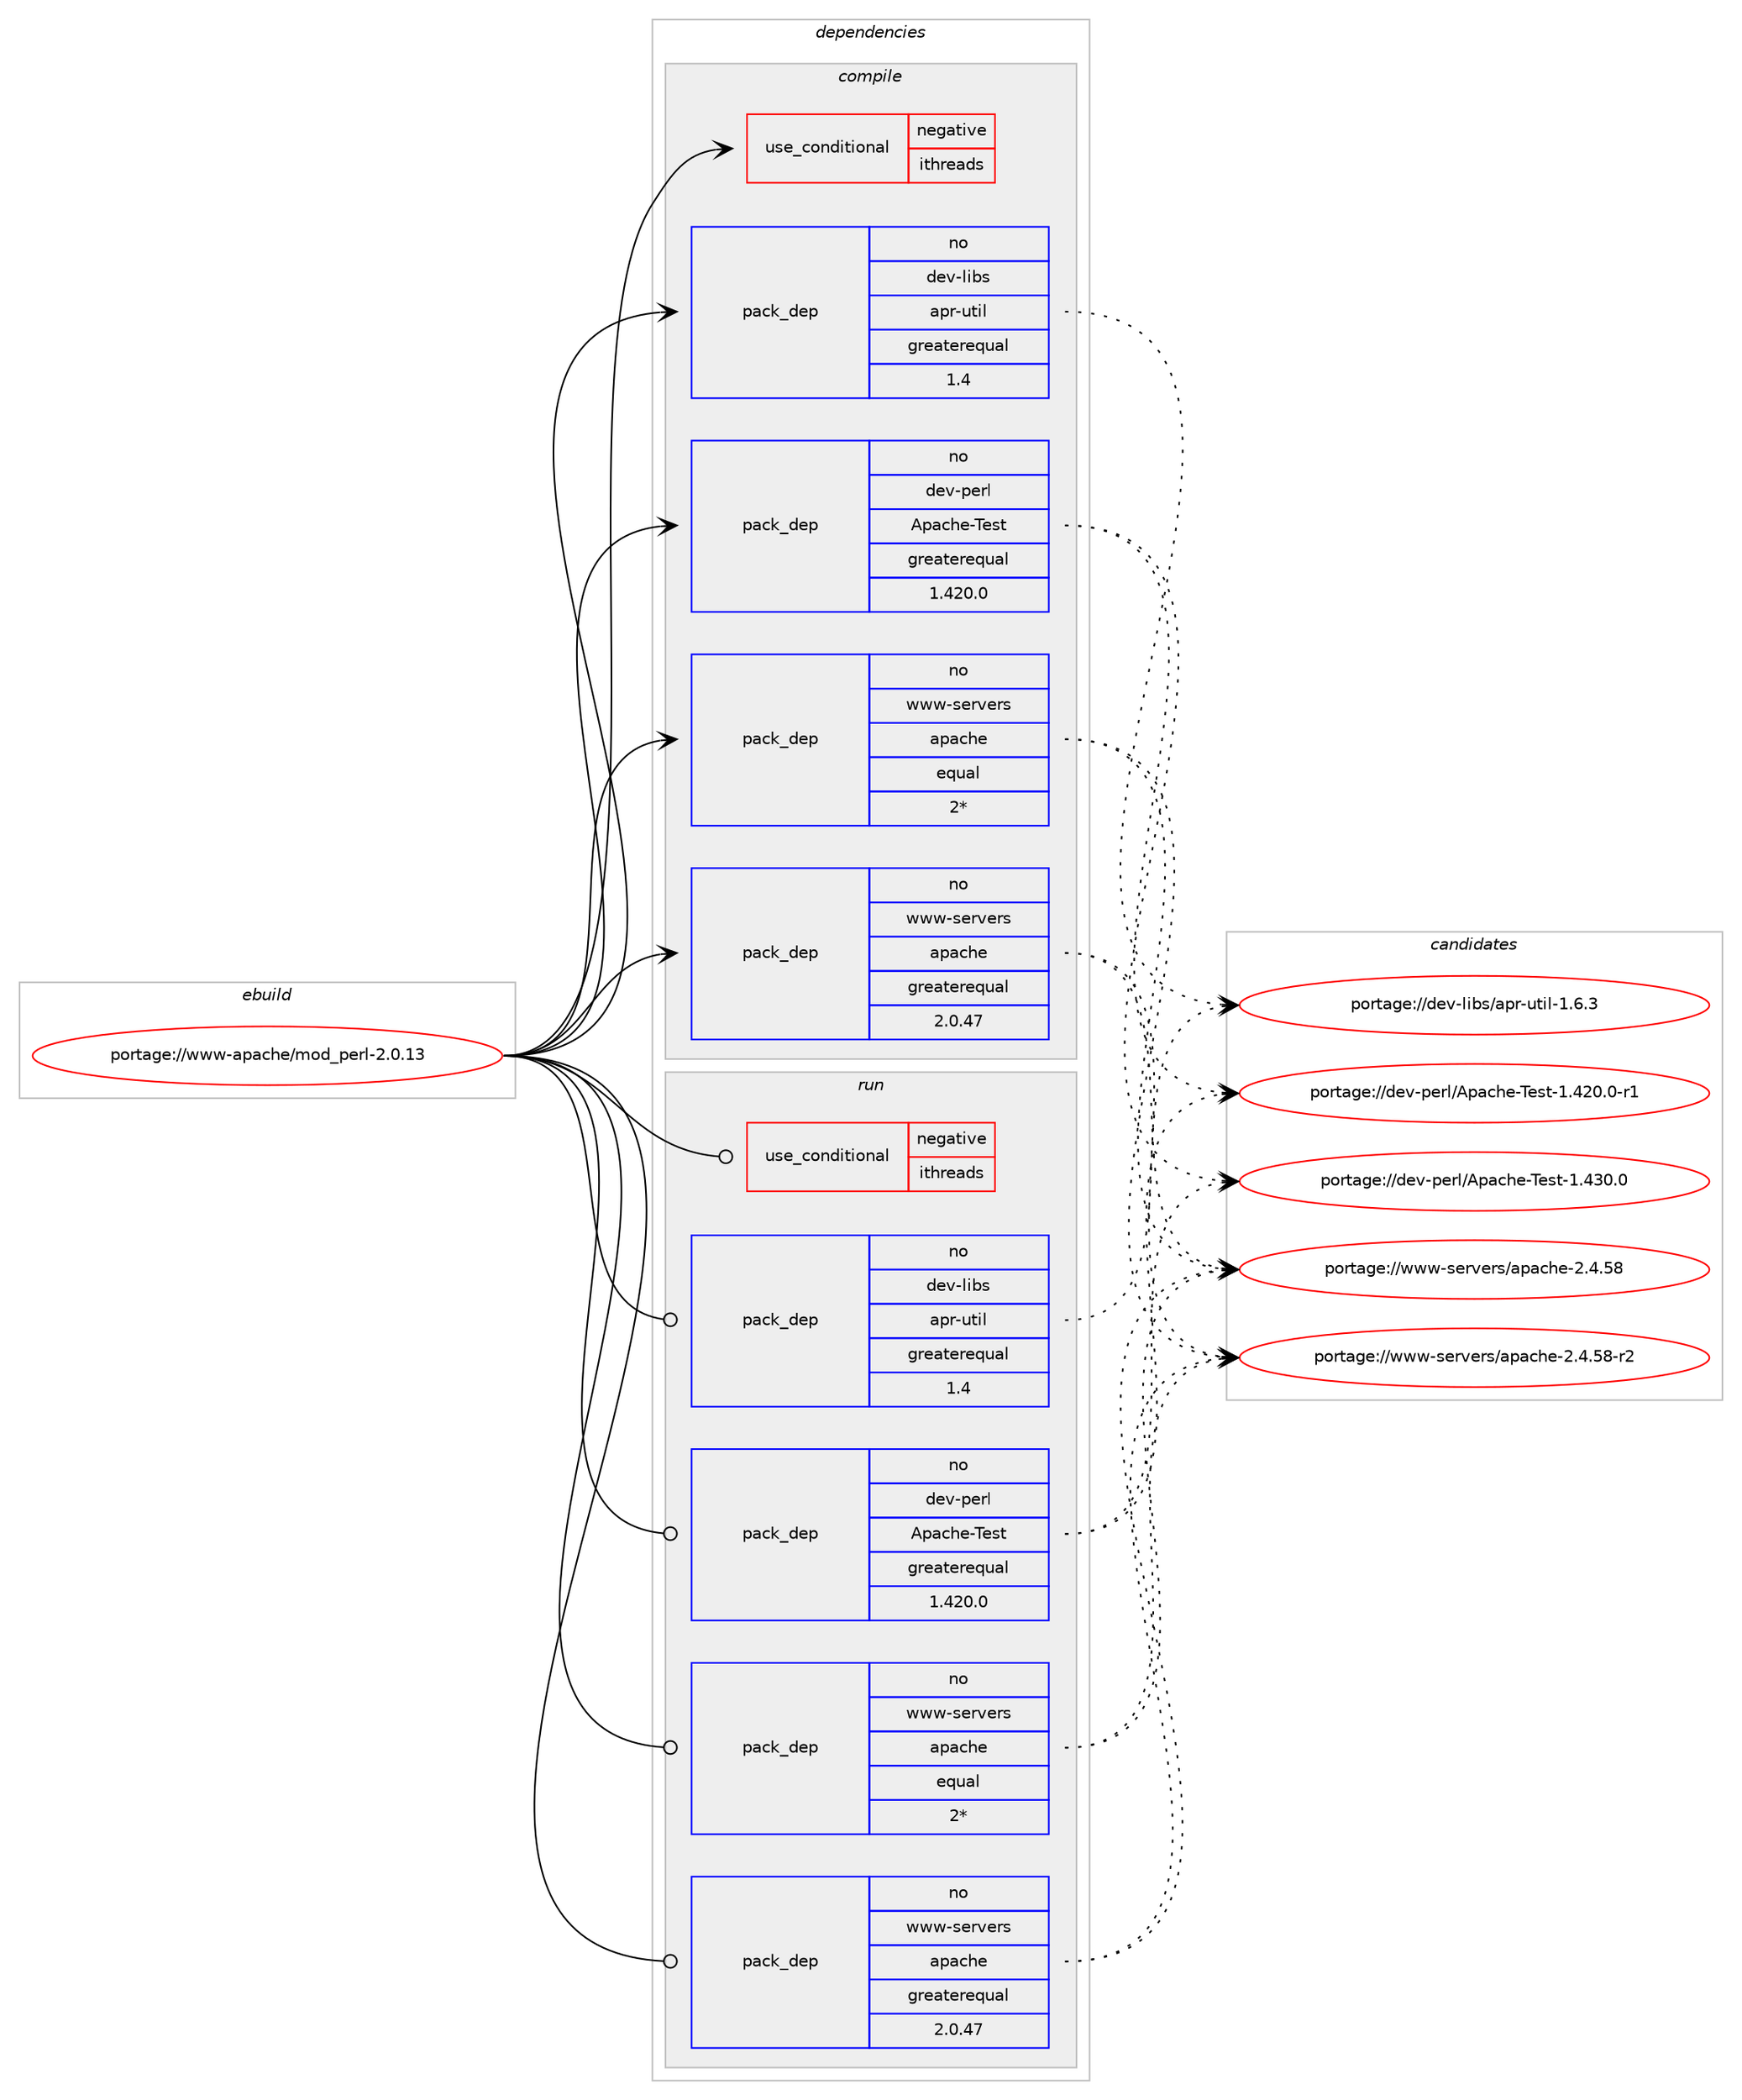 digraph prolog {

# *************
# Graph options
# *************

newrank=true;
concentrate=true;
compound=true;
graph [rankdir=LR,fontname=Helvetica,fontsize=10,ranksep=1.5];#, ranksep=2.5, nodesep=0.2];
edge  [arrowhead=vee];
node  [fontname=Helvetica,fontsize=10];

# **********
# The ebuild
# **********

subgraph cluster_leftcol {
color=gray;
rank=same;
label=<<i>ebuild</i>>;
id [label="portage://www-apache/mod_perl-2.0.13", color=red, width=4, href="../www-apache/mod_perl-2.0.13.svg"];
}

# ****************
# The dependencies
# ****************

subgraph cluster_midcol {
color=gray;
label=<<i>dependencies</i>>;
subgraph cluster_compile {
fillcolor="#eeeeee";
style=filled;
label=<<i>compile</i>>;
subgraph cond16302 {
dependency24644 [label=<<TABLE BORDER="0" CELLBORDER="1" CELLSPACING="0" CELLPADDING="4"><TR><TD ROWSPAN="3" CELLPADDING="10">use_conditional</TD></TR><TR><TD>negative</TD></TR><TR><TD>ithreads</TD></TR></TABLE>>, shape=none, color=red];
# *** BEGIN UNKNOWN DEPENDENCY TYPE (TODO) ***
# dependency24644 -> package_dependency(portage://www-apache/mod_perl-2.0.13,install,no,www-servers,apache,none,[,,],[],[use(disable(apache2_mpms_event),none),use(disable(apache2_mpms_worker),none),use(enable(apache2_mpms_prefork),none)])
# *** END UNKNOWN DEPENDENCY TYPE (TODO) ***

}
id:e -> dependency24644:w [weight=20,style="solid",arrowhead="vee"];
# *** BEGIN UNKNOWN DEPENDENCY TYPE (TODO) ***
# id -> package_dependency(portage://www-apache/mod_perl-2.0.13,install,no,dev-lang,perl,none,[,,],[],[])
# *** END UNKNOWN DEPENDENCY TYPE (TODO) ***

# *** BEGIN UNKNOWN DEPENDENCY TYPE (TODO) ***
# id -> package_dependency(portage://www-apache/mod_perl-2.0.13,install,no,dev-lang,perl,none,[,,],[],[use(equal(ithreads),none)])
# *** END UNKNOWN DEPENDENCY TYPE (TODO) ***

subgraph pack8061 {
dependency24645 [label=<<TABLE BORDER="0" CELLBORDER="1" CELLSPACING="0" CELLPADDING="4" WIDTH="220"><TR><TD ROWSPAN="6" CELLPADDING="30">pack_dep</TD></TR><TR><TD WIDTH="110">no</TD></TR><TR><TD>dev-libs</TD></TR><TR><TD>apr-util</TD></TR><TR><TD>greaterequal</TD></TR><TR><TD>1.4</TD></TR></TABLE>>, shape=none, color=blue];
}
id:e -> dependency24645:w [weight=20,style="solid",arrowhead="vee"];
subgraph pack8062 {
dependency24646 [label=<<TABLE BORDER="0" CELLBORDER="1" CELLSPACING="0" CELLPADDING="4" WIDTH="220"><TR><TD ROWSPAN="6" CELLPADDING="30">pack_dep</TD></TR><TR><TD WIDTH="110">no</TD></TR><TR><TD>dev-perl</TD></TR><TR><TD>Apache-Test</TD></TR><TR><TD>greaterequal</TD></TR><TR><TD>1.420.0</TD></TR></TABLE>>, shape=none, color=blue];
}
id:e -> dependency24646:w [weight=20,style="solid",arrowhead="vee"];
subgraph pack8063 {
dependency24647 [label=<<TABLE BORDER="0" CELLBORDER="1" CELLSPACING="0" CELLPADDING="4" WIDTH="220"><TR><TD ROWSPAN="6" CELLPADDING="30">pack_dep</TD></TR><TR><TD WIDTH="110">no</TD></TR><TR><TD>www-servers</TD></TR><TR><TD>apache</TD></TR><TR><TD>equal</TD></TR><TR><TD>2*</TD></TR></TABLE>>, shape=none, color=blue];
}
id:e -> dependency24647:w [weight=20,style="solid",arrowhead="vee"];
subgraph pack8064 {
dependency24648 [label=<<TABLE BORDER="0" CELLBORDER="1" CELLSPACING="0" CELLPADDING="4" WIDTH="220"><TR><TD ROWSPAN="6" CELLPADDING="30">pack_dep</TD></TR><TR><TD WIDTH="110">no</TD></TR><TR><TD>www-servers</TD></TR><TR><TD>apache</TD></TR><TR><TD>greaterequal</TD></TR><TR><TD>2.0.47</TD></TR></TABLE>>, shape=none, color=blue];
}
id:e -> dependency24648:w [weight=20,style="solid",arrowhead="vee"];
}
subgraph cluster_compileandrun {
fillcolor="#eeeeee";
style=filled;
label=<<i>compile and run</i>>;
}
subgraph cluster_run {
fillcolor="#eeeeee";
style=filled;
label=<<i>run</i>>;
subgraph cond16303 {
dependency24649 [label=<<TABLE BORDER="0" CELLBORDER="1" CELLSPACING="0" CELLPADDING="4"><TR><TD ROWSPAN="3" CELLPADDING="10">use_conditional</TD></TR><TR><TD>negative</TD></TR><TR><TD>ithreads</TD></TR></TABLE>>, shape=none, color=red];
# *** BEGIN UNKNOWN DEPENDENCY TYPE (TODO) ***
# dependency24649 -> package_dependency(portage://www-apache/mod_perl-2.0.13,run,no,www-servers,apache,none,[,,],[],[use(disable(apache2_mpms_event),none),use(disable(apache2_mpms_worker),none),use(enable(apache2_mpms_prefork),none)])
# *** END UNKNOWN DEPENDENCY TYPE (TODO) ***

}
id:e -> dependency24649:w [weight=20,style="solid",arrowhead="odot"];
# *** BEGIN UNKNOWN DEPENDENCY TYPE (TODO) ***
# id -> package_dependency(portage://www-apache/mod_perl-2.0.13,run,no,dev-lang,perl,none,[,,],[],[use(equal(ithreads),none)])
# *** END UNKNOWN DEPENDENCY TYPE (TODO) ***

# *** BEGIN UNKNOWN DEPENDENCY TYPE (TODO) ***
# id -> package_dependency(portage://www-apache/mod_perl-2.0.13,run,no,dev-lang,perl,none,[,,],any_same_slot,[])
# *** END UNKNOWN DEPENDENCY TYPE (TODO) ***

subgraph pack8065 {
dependency24650 [label=<<TABLE BORDER="0" CELLBORDER="1" CELLSPACING="0" CELLPADDING="4" WIDTH="220"><TR><TD ROWSPAN="6" CELLPADDING="30">pack_dep</TD></TR><TR><TD WIDTH="110">no</TD></TR><TR><TD>dev-libs</TD></TR><TR><TD>apr-util</TD></TR><TR><TD>greaterequal</TD></TR><TR><TD>1.4</TD></TR></TABLE>>, shape=none, color=blue];
}
id:e -> dependency24650:w [weight=20,style="solid",arrowhead="odot"];
subgraph pack8066 {
dependency24651 [label=<<TABLE BORDER="0" CELLBORDER="1" CELLSPACING="0" CELLPADDING="4" WIDTH="220"><TR><TD ROWSPAN="6" CELLPADDING="30">pack_dep</TD></TR><TR><TD WIDTH="110">no</TD></TR><TR><TD>dev-perl</TD></TR><TR><TD>Apache-Test</TD></TR><TR><TD>greaterequal</TD></TR><TR><TD>1.420.0</TD></TR></TABLE>>, shape=none, color=blue];
}
id:e -> dependency24651:w [weight=20,style="solid",arrowhead="odot"];
subgraph pack8067 {
dependency24652 [label=<<TABLE BORDER="0" CELLBORDER="1" CELLSPACING="0" CELLPADDING="4" WIDTH="220"><TR><TD ROWSPAN="6" CELLPADDING="30">pack_dep</TD></TR><TR><TD WIDTH="110">no</TD></TR><TR><TD>www-servers</TD></TR><TR><TD>apache</TD></TR><TR><TD>equal</TD></TR><TR><TD>2*</TD></TR></TABLE>>, shape=none, color=blue];
}
id:e -> dependency24652:w [weight=20,style="solid",arrowhead="odot"];
subgraph pack8068 {
dependency24653 [label=<<TABLE BORDER="0" CELLBORDER="1" CELLSPACING="0" CELLPADDING="4" WIDTH="220"><TR><TD ROWSPAN="6" CELLPADDING="30">pack_dep</TD></TR><TR><TD WIDTH="110">no</TD></TR><TR><TD>www-servers</TD></TR><TR><TD>apache</TD></TR><TR><TD>greaterequal</TD></TR><TR><TD>2.0.47</TD></TR></TABLE>>, shape=none, color=blue];
}
id:e -> dependency24653:w [weight=20,style="solid",arrowhead="odot"];
}
}

# **************
# The candidates
# **************

subgraph cluster_choices {
rank=same;
color=gray;
label=<<i>candidates</i>>;

subgraph choice8061 {
color=black;
nodesep=1;
choice1001011184510810598115479711211445117116105108454946544651 [label="portage://dev-libs/apr-util-1.6.3", color=red, width=4,href="../dev-libs/apr-util-1.6.3.svg"];
dependency24645:e -> choice1001011184510810598115479711211445117116105108454946544651:w [style=dotted,weight="100"];
}
subgraph choice8062 {
color=black;
nodesep=1;
choice1001011184511210111410847651129799104101458410111511645494652504846484511449 [label="portage://dev-perl/Apache-Test-1.420.0-r1", color=red, width=4,href="../dev-perl/Apache-Test-1.420.0-r1.svg"];
choice100101118451121011141084765112979910410145841011151164549465251484648 [label="portage://dev-perl/Apache-Test-1.430.0", color=red, width=4,href="../dev-perl/Apache-Test-1.430.0.svg"];
dependency24646:e -> choice1001011184511210111410847651129799104101458410111511645494652504846484511449:w [style=dotted,weight="100"];
dependency24646:e -> choice100101118451121011141084765112979910410145841011151164549465251484648:w [style=dotted,weight="100"];
}
subgraph choice8063 {
color=black;
nodesep=1;
choice119119119451151011141181011141154797112979910410145504652465356 [label="portage://www-servers/apache-2.4.58", color=red, width=4,href="../www-servers/apache-2.4.58.svg"];
choice1191191194511510111411810111411547971129799104101455046524653564511450 [label="portage://www-servers/apache-2.4.58-r2", color=red, width=4,href="../www-servers/apache-2.4.58-r2.svg"];
dependency24647:e -> choice119119119451151011141181011141154797112979910410145504652465356:w [style=dotted,weight="100"];
dependency24647:e -> choice1191191194511510111411810111411547971129799104101455046524653564511450:w [style=dotted,weight="100"];
}
subgraph choice8064 {
color=black;
nodesep=1;
choice119119119451151011141181011141154797112979910410145504652465356 [label="portage://www-servers/apache-2.4.58", color=red, width=4,href="../www-servers/apache-2.4.58.svg"];
choice1191191194511510111411810111411547971129799104101455046524653564511450 [label="portage://www-servers/apache-2.4.58-r2", color=red, width=4,href="../www-servers/apache-2.4.58-r2.svg"];
dependency24648:e -> choice119119119451151011141181011141154797112979910410145504652465356:w [style=dotted,weight="100"];
dependency24648:e -> choice1191191194511510111411810111411547971129799104101455046524653564511450:w [style=dotted,weight="100"];
}
subgraph choice8065 {
color=black;
nodesep=1;
choice1001011184510810598115479711211445117116105108454946544651 [label="portage://dev-libs/apr-util-1.6.3", color=red, width=4,href="../dev-libs/apr-util-1.6.3.svg"];
dependency24650:e -> choice1001011184510810598115479711211445117116105108454946544651:w [style=dotted,weight="100"];
}
subgraph choice8066 {
color=black;
nodesep=1;
choice1001011184511210111410847651129799104101458410111511645494652504846484511449 [label="portage://dev-perl/Apache-Test-1.420.0-r1", color=red, width=4,href="../dev-perl/Apache-Test-1.420.0-r1.svg"];
choice100101118451121011141084765112979910410145841011151164549465251484648 [label="portage://dev-perl/Apache-Test-1.430.0", color=red, width=4,href="../dev-perl/Apache-Test-1.430.0.svg"];
dependency24651:e -> choice1001011184511210111410847651129799104101458410111511645494652504846484511449:w [style=dotted,weight="100"];
dependency24651:e -> choice100101118451121011141084765112979910410145841011151164549465251484648:w [style=dotted,weight="100"];
}
subgraph choice8067 {
color=black;
nodesep=1;
choice119119119451151011141181011141154797112979910410145504652465356 [label="portage://www-servers/apache-2.4.58", color=red, width=4,href="../www-servers/apache-2.4.58.svg"];
choice1191191194511510111411810111411547971129799104101455046524653564511450 [label="portage://www-servers/apache-2.4.58-r2", color=red, width=4,href="../www-servers/apache-2.4.58-r2.svg"];
dependency24652:e -> choice119119119451151011141181011141154797112979910410145504652465356:w [style=dotted,weight="100"];
dependency24652:e -> choice1191191194511510111411810111411547971129799104101455046524653564511450:w [style=dotted,weight="100"];
}
subgraph choice8068 {
color=black;
nodesep=1;
choice119119119451151011141181011141154797112979910410145504652465356 [label="portage://www-servers/apache-2.4.58", color=red, width=4,href="../www-servers/apache-2.4.58.svg"];
choice1191191194511510111411810111411547971129799104101455046524653564511450 [label="portage://www-servers/apache-2.4.58-r2", color=red, width=4,href="../www-servers/apache-2.4.58-r2.svg"];
dependency24653:e -> choice119119119451151011141181011141154797112979910410145504652465356:w [style=dotted,weight="100"];
dependency24653:e -> choice1191191194511510111411810111411547971129799104101455046524653564511450:w [style=dotted,weight="100"];
}
}

}
